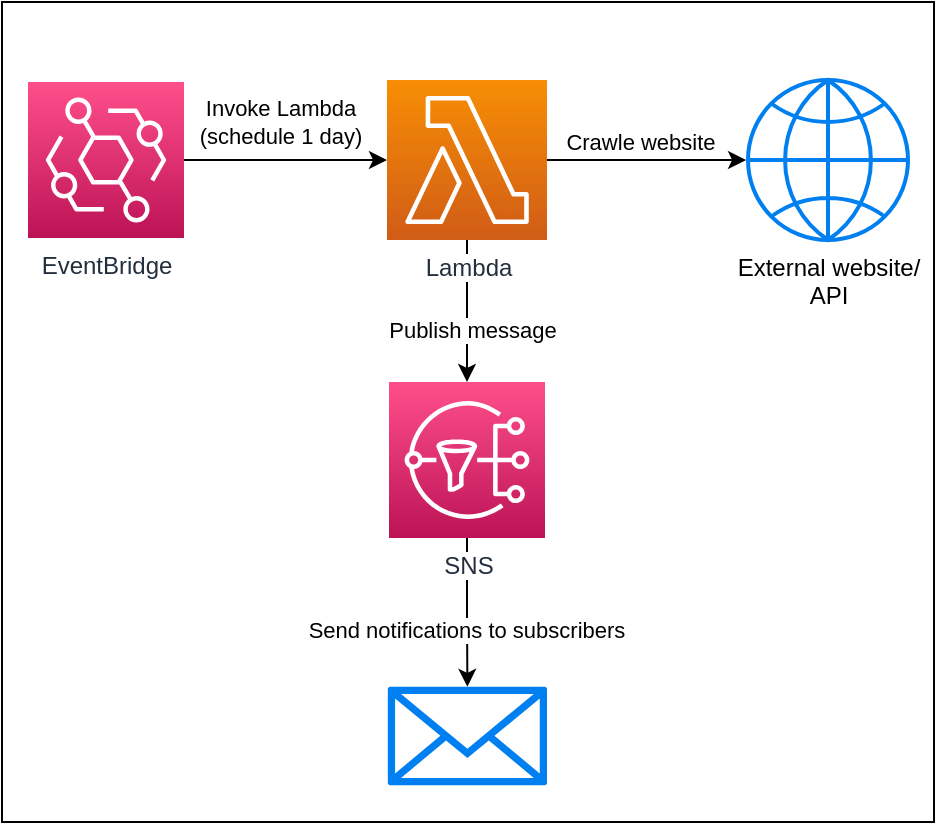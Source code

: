 <mxfile version="16.6.2" type="device"><diagram id="4PH8I9NbgUpSzryghUZV" name="Page-1"><mxGraphModel dx="582" dy="1545" grid="1" gridSize="10" guides="1" tooltips="1" connect="1" arrows="1" fold="1" page="1" pageScale="1" pageWidth="827" pageHeight="1169" math="0" shadow="0"><root><mxCell id="0"/><mxCell id="1" parent="0"/><mxCell id="04dy8cA8GPNGA12KP7-E-14" value="" style="rounded=0;whiteSpace=wrap;html=1;fillColor=default;" parent="1" vertex="1"><mxGeometry x="181" y="340" width="466" height="410" as="geometry"/></mxCell><mxCell id="04dy8cA8GPNGA12KP7-E-11" style="edgeStyle=orthogonalEdgeStyle;rounded=0;orthogonalLoop=1;jettySize=auto;html=1;exitX=1;exitY=0.5;exitDx=0;exitDy=0;exitPerimeter=0;entryX=0;entryY=0.5;entryDx=0;entryDy=0;entryPerimeter=0;" parent="1" source="04dy8cA8GPNGA12KP7-E-2" target="04dy8cA8GPNGA12KP7-E-3" edge="1"><mxGeometry relative="1" as="geometry"/></mxCell><mxCell id="04dy8cA8GPNGA12KP7-E-15" value="Invoke Lambda&lt;br&gt;(schedule 1 day)" style="edgeLabel;html=1;align=center;verticalAlign=middle;resizable=0;points=[];" parent="04dy8cA8GPNGA12KP7-E-11" vertex="1" connectable="0"><mxGeometry x="-0.271" relative="1" as="geometry"><mxPoint x="11" y="-19" as="offset"/></mxGeometry></mxCell><mxCell id="04dy8cA8GPNGA12KP7-E-2" value="EventBridge" style="sketch=0;points=[[0,0,0],[0.25,0,0],[0.5,0,0],[0.75,0,0],[1,0,0],[0,1,0],[0.25,1,0],[0.5,1,0],[0.75,1,0],[1,1,0],[0,0.25,0],[0,0.5,0],[0,0.75,0],[1,0.25,0],[1,0.5,0],[1,0.75,0]];outlineConnect=0;fontColor=#232F3E;gradientColor=#FF4F8B;gradientDirection=north;fillColor=#BC1356;strokeColor=#ffffff;dashed=0;verticalLabelPosition=bottom;verticalAlign=top;align=center;html=1;fontSize=12;fontStyle=0;aspect=fixed;shape=mxgraph.aws4.resourceIcon;resIcon=mxgraph.aws4.eventbridge;" parent="1" vertex="1"><mxGeometry x="194" y="380" width="78" height="78" as="geometry"/></mxCell><mxCell id="04dy8cA8GPNGA12KP7-E-7" style="edgeStyle=orthogonalEdgeStyle;rounded=0;orthogonalLoop=1;jettySize=auto;html=1;exitX=1;exitY=0.5;exitDx=0;exitDy=0;exitPerimeter=0;entryX=-0.012;entryY=0.5;entryDx=0;entryDy=0;entryPerimeter=0;" parent="1" source="04dy8cA8GPNGA12KP7-E-3" target="04dy8cA8GPNGA12KP7-E-6" edge="1"><mxGeometry relative="1" as="geometry"/></mxCell><mxCell id="04dy8cA8GPNGA12KP7-E-16" value="Crawle website" style="edgeLabel;html=1;align=center;verticalAlign=middle;resizable=0;points=[];" parent="04dy8cA8GPNGA12KP7-E-7" vertex="1" connectable="0"><mxGeometry x="-0.307" y="-1" relative="1" as="geometry"><mxPoint x="12" y="-10" as="offset"/></mxGeometry></mxCell><mxCell id="04dy8cA8GPNGA12KP7-E-12" style="edgeStyle=orthogonalEdgeStyle;rounded=0;orthogonalLoop=1;jettySize=auto;html=1;exitX=0.5;exitY=1;exitDx=0;exitDy=0;exitPerimeter=0;entryX=0.5;entryY=0;entryDx=0;entryDy=0;entryPerimeter=0;" parent="1" source="04dy8cA8GPNGA12KP7-E-3" target="04dy8cA8GPNGA12KP7-E-4" edge="1"><mxGeometry relative="1" as="geometry"/></mxCell><mxCell id="04dy8cA8GPNGA12KP7-E-17" value="Publish message" style="edgeLabel;html=1;align=center;verticalAlign=middle;resizable=0;points=[];" parent="04dy8cA8GPNGA12KP7-E-12" vertex="1" connectable="0"><mxGeometry x="0.246" y="2" relative="1" as="geometry"><mxPoint y="1" as="offset"/></mxGeometry></mxCell><mxCell id="04dy8cA8GPNGA12KP7-E-3" value="Lambda" style="sketch=0;points=[[0,0,0],[0.25,0,0],[0.5,0,0],[0.75,0,0],[1,0,0],[0,1,0],[0.25,1,0],[0.5,1,0],[0.75,1,0],[1,1,0],[0,0.25,0],[0,0.5,0],[0,0.75,0],[1,0.25,0],[1,0.5,0],[1,0.75,0]];outlineConnect=0;fontColor=#232F3E;gradientColor=#F78E04;gradientDirection=north;fillColor=#D05C17;strokeColor=#ffffff;dashed=0;verticalLabelPosition=bottom;verticalAlign=top;align=center;html=1;fontSize=12;fontStyle=0;aspect=fixed;shape=mxgraph.aws4.resourceIcon;resIcon=mxgraph.aws4.lambda;labelBackgroundColor=default;" parent="1" vertex="1"><mxGeometry x="373.5" y="379" width="80" height="80" as="geometry"/></mxCell><mxCell id="04dy8cA8GPNGA12KP7-E-13" style="edgeStyle=orthogonalEdgeStyle;rounded=0;orthogonalLoop=1;jettySize=auto;html=1;" parent="1" source="04dy8cA8GPNGA12KP7-E-4" target="04dy8cA8GPNGA12KP7-E-5" edge="1"><mxGeometry relative="1" as="geometry"/></mxCell><mxCell id="04dy8cA8GPNGA12KP7-E-18" value="Send notifications to subscribers" style="edgeLabel;html=1;align=center;verticalAlign=middle;resizable=0;points=[];" parent="04dy8cA8GPNGA12KP7-E-13" vertex="1" connectable="0"><mxGeometry x="0.219" y="-1" relative="1" as="geometry"><mxPoint as="offset"/></mxGeometry></mxCell><mxCell id="04dy8cA8GPNGA12KP7-E-4" value="SNS" style="sketch=0;points=[[0,0,0],[0.25,0,0],[0.5,0,0],[0.75,0,0],[1,0,0],[0,1,0],[0.25,1,0],[0.5,1,0],[0.75,1,0],[1,1,0],[0,0.25,0],[0,0.5,0],[0,0.75,0],[1,0.25,0],[1,0.5,0],[1,0.75,0]];outlineConnect=0;fontColor=#232F3E;gradientColor=#FF4F8B;gradientDirection=north;fillColor=#BC1356;strokeColor=#ffffff;dashed=0;verticalLabelPosition=bottom;verticalAlign=top;align=center;html=1;fontSize=12;fontStyle=0;aspect=fixed;shape=mxgraph.aws4.resourceIcon;resIcon=mxgraph.aws4.sns;labelBackgroundColor=default;" parent="1" vertex="1"><mxGeometry x="374.5" y="530" width="78" height="78" as="geometry"/></mxCell><mxCell id="04dy8cA8GPNGA12KP7-E-5" value="" style="sketch=0;outlineConnect=0;fillColor=#0080F0;strokeColor=#6c8ebf;dashed=0;verticalLabelPosition=bottom;verticalAlign=top;align=center;html=1;fontSize=12;fontStyle=0;aspect=fixed;pointerEvents=1;shape=mxgraph.aws4.email_2;" parent="1" vertex="1"><mxGeometry x="373.91" y="682" width="79.59" height="50" as="geometry"/></mxCell><mxCell id="04dy8cA8GPNGA12KP7-E-6" value="External website/&lt;br&gt;API" style="html=1;verticalLabelPosition=bottom;align=center;labelBackgroundColor=#ffffff;verticalAlign=top;strokeWidth=2;strokeColor=#0080F0;shadow=0;dashed=0;shape=mxgraph.ios7.icons.globe;" parent="1" vertex="1"><mxGeometry x="554" y="379" width="80" height="80" as="geometry"/></mxCell></root></mxGraphModel></diagram></mxfile>